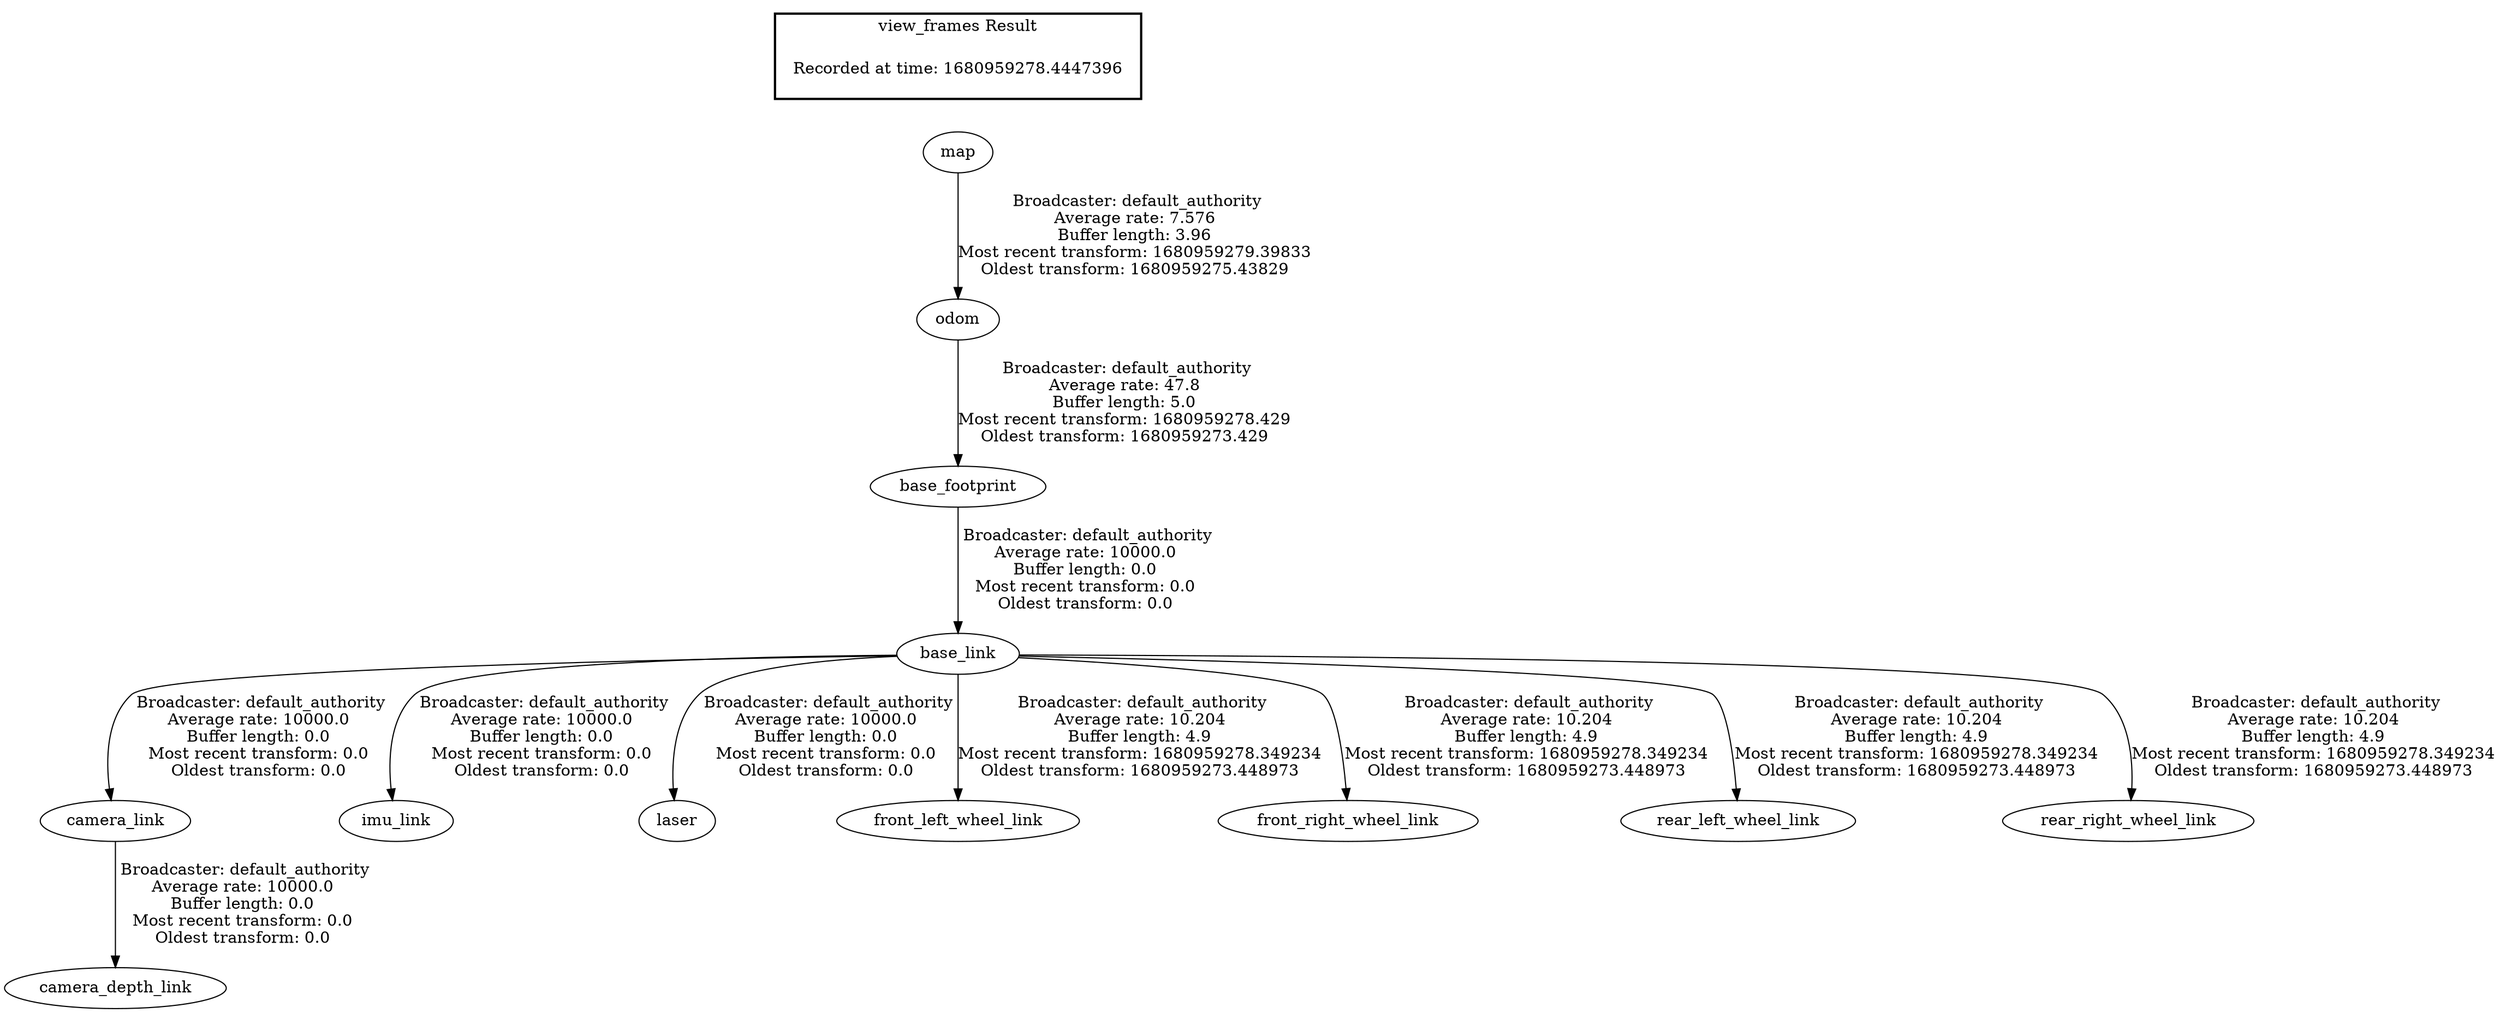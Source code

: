 digraph G {
"base_footprint" -> "base_link"[label=" Broadcaster: default_authority\nAverage rate: 10000.0\nBuffer length: 0.0\nMost recent transform: 0.0\nOldest transform: 0.0\n"];
"odom" -> "base_footprint"[label=" Broadcaster: default_authority\nAverage rate: 47.8\nBuffer length: 5.0\nMost recent transform: 1680959278.429\nOldest transform: 1680959273.429\n"];
"camera_link" -> "camera_depth_link"[label=" Broadcaster: default_authority\nAverage rate: 10000.0\nBuffer length: 0.0\nMost recent transform: 0.0\nOldest transform: 0.0\n"];
"base_link" -> "camera_link"[label=" Broadcaster: default_authority\nAverage rate: 10000.0\nBuffer length: 0.0\nMost recent transform: 0.0\nOldest transform: 0.0\n"];
"base_link" -> "imu_link"[label=" Broadcaster: default_authority\nAverage rate: 10000.0\nBuffer length: 0.0\nMost recent transform: 0.0\nOldest transform: 0.0\n"];
"base_link" -> "laser"[label=" Broadcaster: default_authority\nAverage rate: 10000.0\nBuffer length: 0.0\nMost recent transform: 0.0\nOldest transform: 0.0\n"];
"base_link" -> "front_left_wheel_link"[label=" Broadcaster: default_authority\nAverage rate: 10.204\nBuffer length: 4.9\nMost recent transform: 1680959278.349234\nOldest transform: 1680959273.448973\n"];
"base_link" -> "front_right_wheel_link"[label=" Broadcaster: default_authority\nAverage rate: 10.204\nBuffer length: 4.9\nMost recent transform: 1680959278.349234\nOldest transform: 1680959273.448973\n"];
"base_link" -> "rear_left_wheel_link"[label=" Broadcaster: default_authority\nAverage rate: 10.204\nBuffer length: 4.9\nMost recent transform: 1680959278.349234\nOldest transform: 1680959273.448973\n"];
"base_link" -> "rear_right_wheel_link"[label=" Broadcaster: default_authority\nAverage rate: 10.204\nBuffer length: 4.9\nMost recent transform: 1680959278.349234\nOldest transform: 1680959273.448973\n"];
"map" -> "odom"[label=" Broadcaster: default_authority\nAverage rate: 7.576\nBuffer length: 3.96\nMost recent transform: 1680959279.39833\nOldest transform: 1680959275.43829\n"];
edge [style=invis];
 subgraph cluster_legend { style=bold; color=black; label ="view_frames Result";
"Recorded at time: 1680959278.4447396"[ shape=plaintext ] ;
}->"map";
}